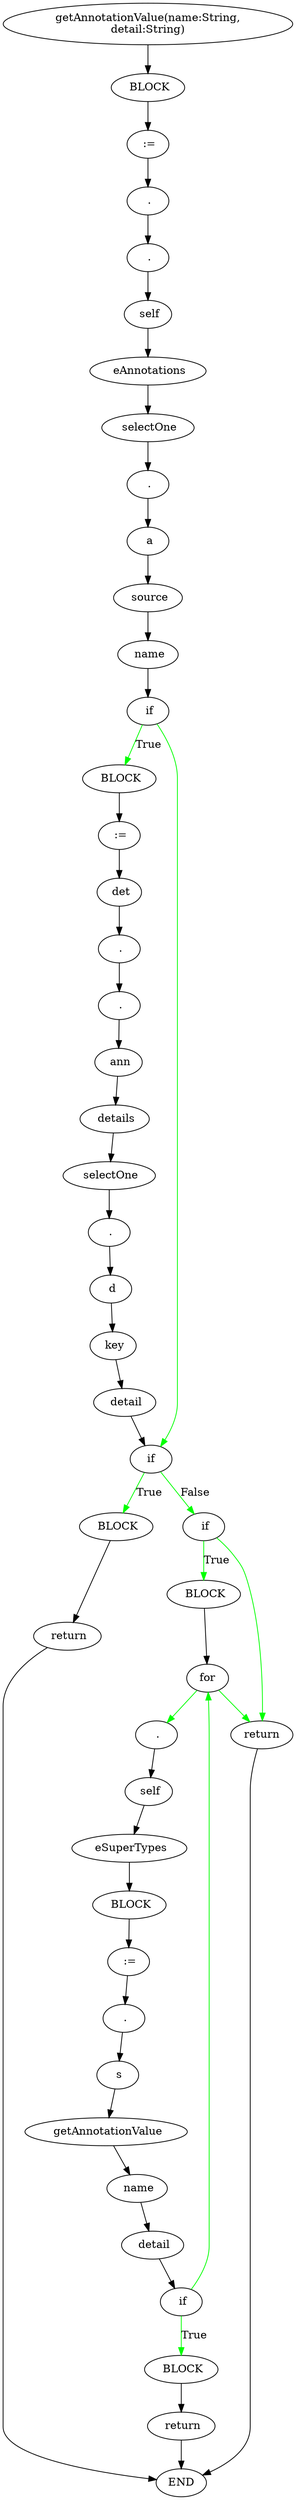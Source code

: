 digraph testGraph {
1608[label=" getAnnotationValue(name:String, 
detail:String)"]
1610[label="BLOCK"]
1608 -> 1610[color=black]
1610[label=" BLOCK"]
1611[label=":="]
1610 -> 1611[color=black]
1611[label=" :="]
1614[label="."]
1611 -> 1614[color=black]
1614[label=" ."]
1615[label="."]
1614 -> 1615[color=black]
1615[label=" ."]
1616[label="self"]
1615 -> 1616[color=black]
1616[label=" self"]
1617[label="eAnnotations"]
1616 -> 1617[color=black]
1617[label=" eAnnotations"]
1618[label="selectOne"]
1617 -> 1618[color=black]
1618[label=" selectOne"]
1623[label="."]
1618 -> 1623[color=black]
1623[label=" ."]
1624[label="a"]
1623 -> 1624[color=black]
1624[label=" a"]
1625[label="source"]
1624 -> 1625[color=black]
1625[label=" source"]
1626[label="name"]
1625 -> 1626[color=black]
1626[label=" name"]
1629[label="if"]
1626 -> 1629[color=black]
1629[label=" if"]
1630[label="BLOCK"]
1629 -> 1630[label="True",color=green]
1651[label="if"]
1629 -> 1651[color=green]
1630[label=" BLOCK"]
1631[label=":="]
1630 -> 1631[color=black]
1651[label=" if"]
1652[label="BLOCK"]
1651 -> 1652[label="True",color=green]
1653[label="if"]
1651 -> 1653[label="False",color=green]
1631[label=" :="]
1632[label="det"]
1631 -> 1632[color=black]
1652[label=" BLOCK"]
1654[label="return"]
1652 -> 1654[color=black]
1653[label=" if"]
1664[label="BLOCK"]
1653 -> 1664[label="True",color=green]
1670[label="return"]
1653 -> 1670[color=green]
1632[label=" det"]
1633[label="."]
1632 -> 1633[color=black]
1654[label=" return"]
1609[label="END"]
1654 -> 1609[color=black]
1664[label=" BLOCK"]
1665[label="for"]
1664 -> 1665[color=black]
1670[label=" return"]
1609[label="END"]
1670 -> 1609[color=black]
1633[label=" ."]
1634[label="."]
1633 -> 1634[color=black]
1609[label=" END"]
1665[label=" for"]
1670[label="return"]
1665 -> 1670[color=green]
1673[label="."]
1665 -> 1673[color=green]
1634[label=" ."]
1635[label="ann"]
1634 -> 1635[color=black]
1673[label=" ."]
1674[label="self"]
1673 -> 1674[color=black]
1635[label=" ann"]
1636[label="details"]
1635 -> 1636[color=black]
1674[label=" self"]
1675[label="eSuperTypes"]
1674 -> 1675[color=black]
1636[label=" details"]
1637[label="selectOne"]
1636 -> 1637[color=black]
1675[label=" eSuperTypes"]
1676[label="BLOCK"]
1675 -> 1676[color=black]
1637[label=" selectOne"]
1642[label="."]
1637 -> 1642[color=black]
1676[label=" BLOCK"]
1677[label=":="]
1676 -> 1677[color=black]
1642[label=" ."]
1643[label="d"]
1642 -> 1643[color=black]
1677[label=" :="]
1680[label="."]
1677 -> 1680[color=black]
1643[label=" d"]
1644[label="key"]
1643 -> 1644[color=black]
1680[label=" ."]
1681[label="s"]
1680 -> 1681[color=black]
1644[label=" key"]
1645[label="detail"]
1644 -> 1645[color=black]
1681[label=" s"]
1682[label="getAnnotationValue"]
1681 -> 1682[color=black]
1645[label=" detail"]
1651[label="if"]
1645 -> 1651[color=black]
1682[label=" getAnnotationValue"]
1684[label="name"]
1682 -> 1684[color=black]
1684[label=" name"]
1685[label="detail"]
1684 -> 1685[color=black]
1685[label=" detail"]
1686[label="if"]
1685 -> 1686[color=black]
1686[label=" if"]
1687[label="BLOCK"]
1686 -> 1687[label="True",color=green]
1665[label="for"]
1686 -> 1665[color=green]
1687[label=" BLOCK"]
1688[label="return"]
1687 -> 1688[color=black]
1688[label=" return"]
1609[label="END"]
1688 -> 1609[color=black]
}
